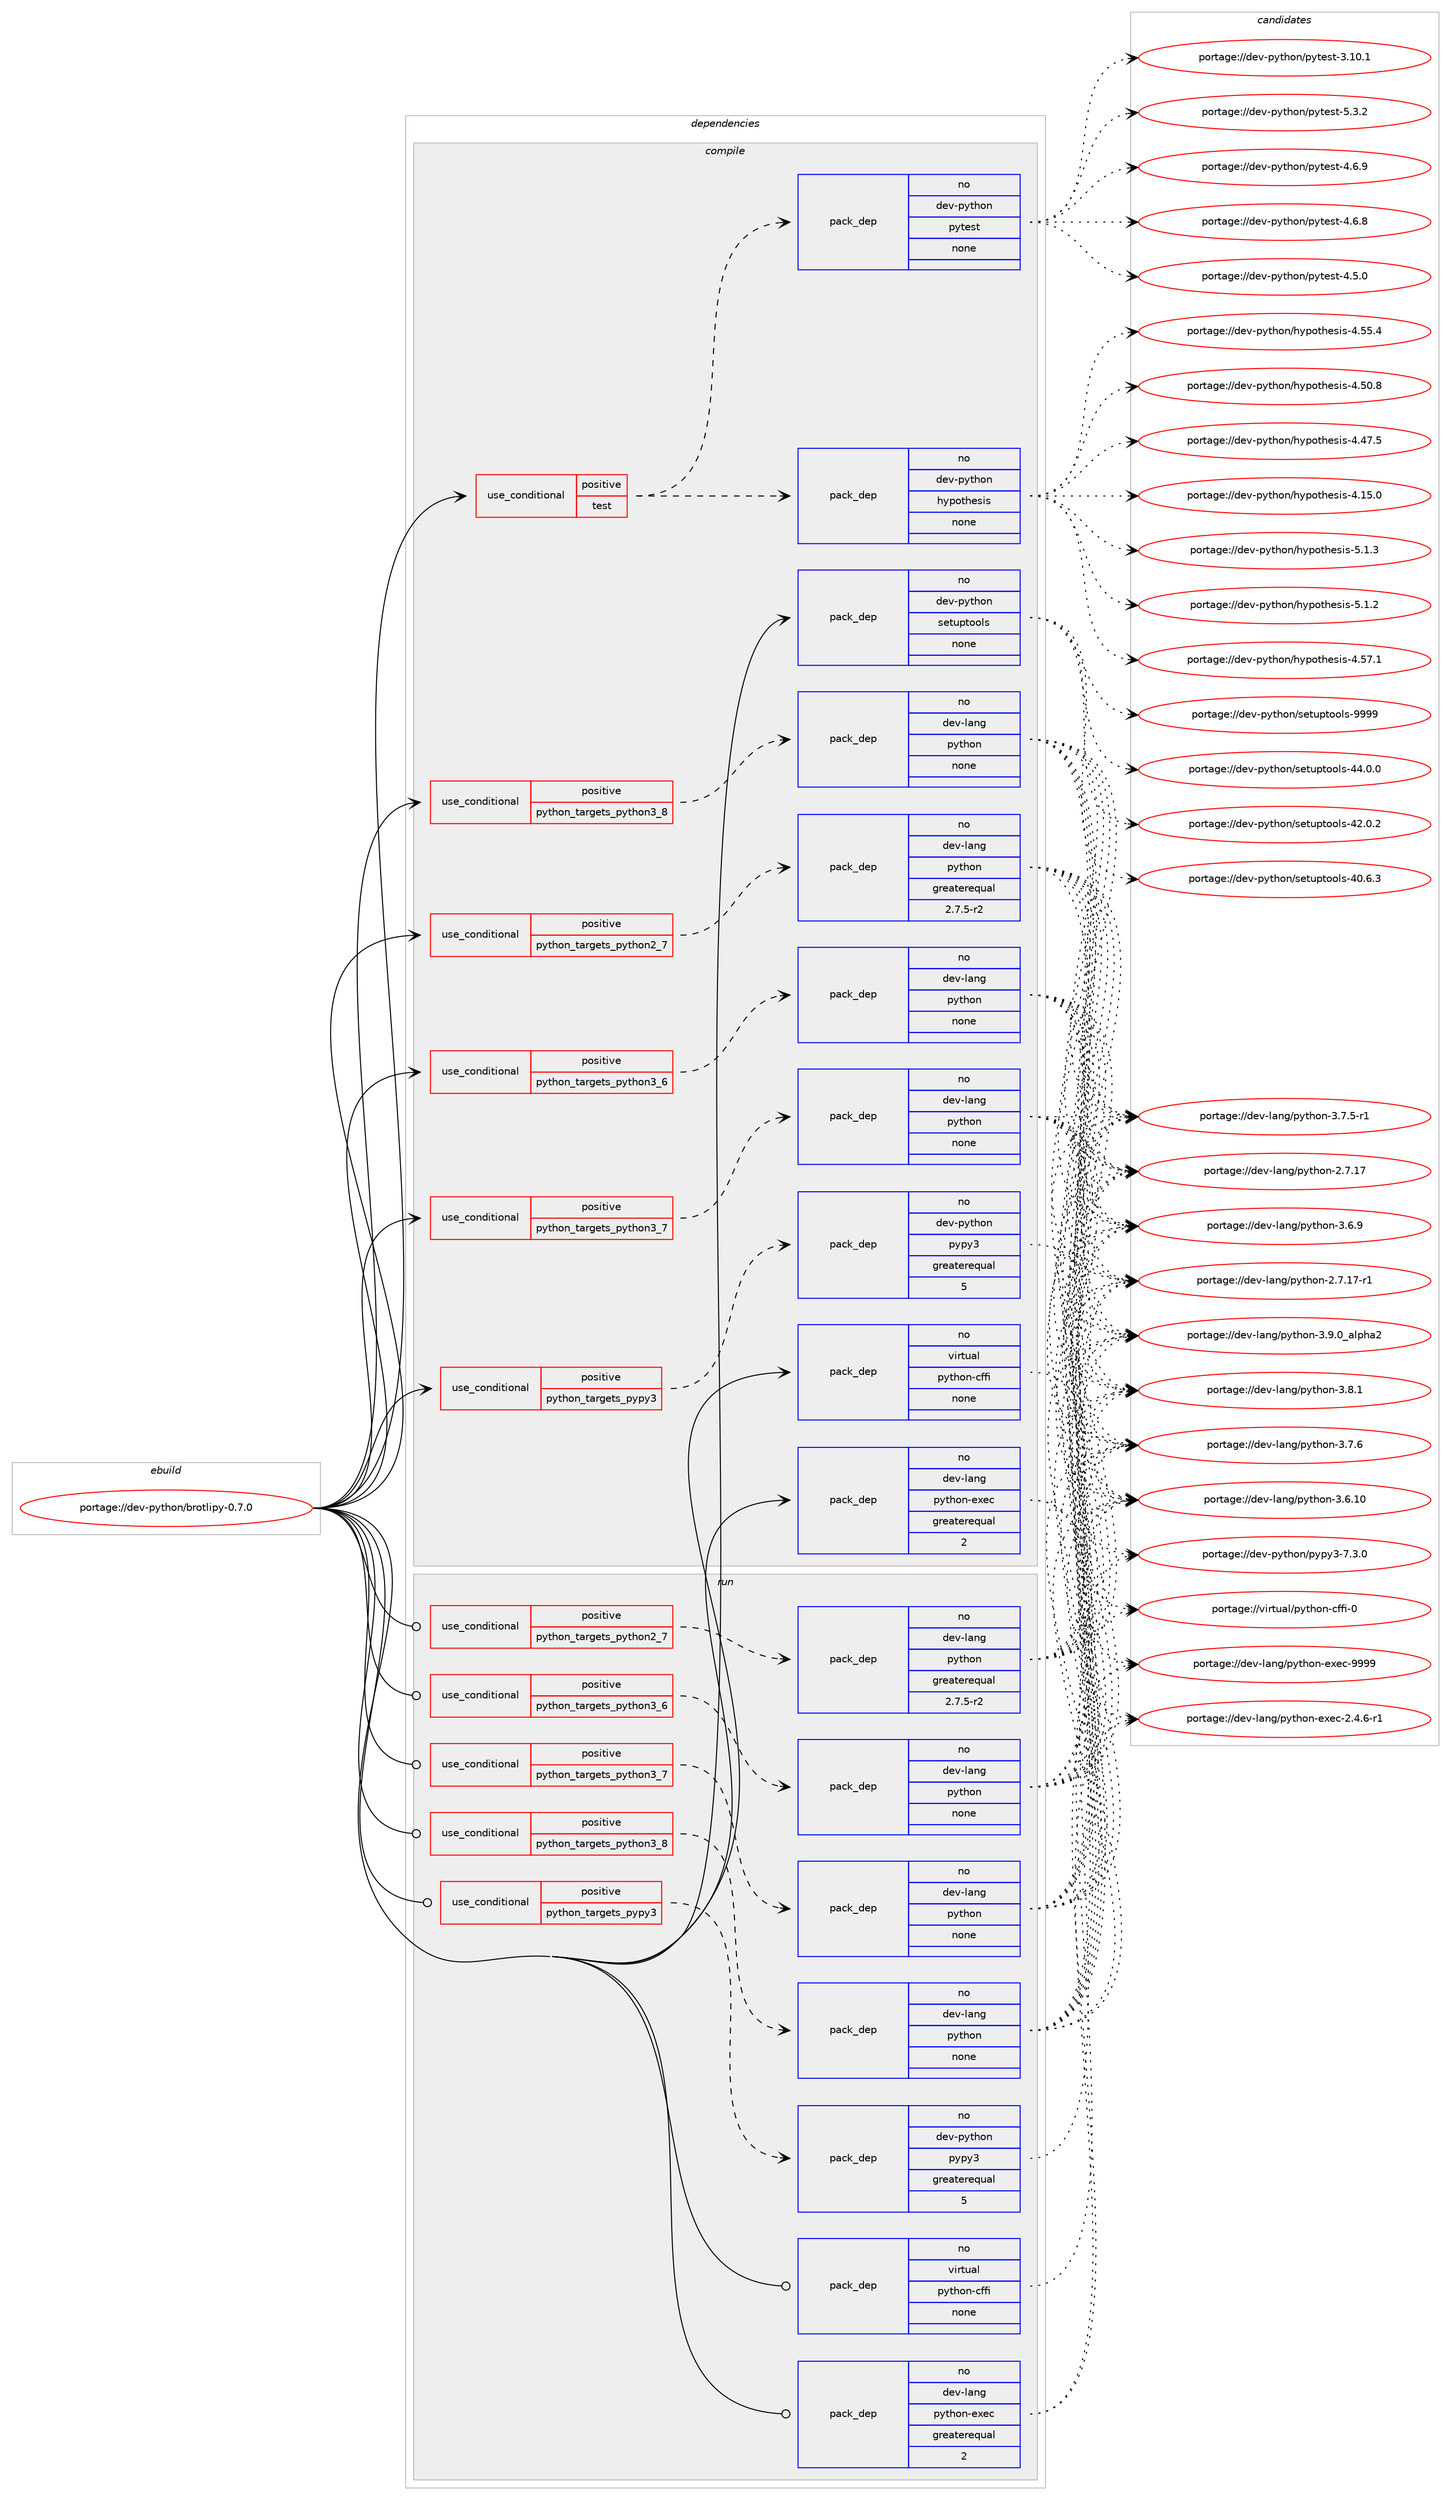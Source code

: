 digraph prolog {

# *************
# Graph options
# *************

newrank=true;
concentrate=true;
compound=true;
graph [rankdir=LR,fontname=Helvetica,fontsize=10,ranksep=1.5];#, ranksep=2.5, nodesep=0.2];
edge  [arrowhead=vee];
node  [fontname=Helvetica,fontsize=10];

# **********
# The ebuild
# **********

subgraph cluster_leftcol {
color=gray;
rank=same;
label=<<i>ebuild</i>>;
id [label="portage://dev-python/brotlipy-0.7.0", color=red, width=4, href="../dev-python/brotlipy-0.7.0.svg"];
}

# ****************
# The dependencies
# ****************

subgraph cluster_midcol {
color=gray;
label=<<i>dependencies</i>>;
subgraph cluster_compile {
fillcolor="#eeeeee";
style=filled;
label=<<i>compile</i>>;
subgraph cond118114 {
dependency468336 [label=<<TABLE BORDER="0" CELLBORDER="1" CELLSPACING="0" CELLPADDING="4"><TR><TD ROWSPAN="3" CELLPADDING="10">use_conditional</TD></TR><TR><TD>positive</TD></TR><TR><TD>python_targets_pypy3</TD></TR></TABLE>>, shape=none, color=red];
subgraph pack345210 {
dependency468337 [label=<<TABLE BORDER="0" CELLBORDER="1" CELLSPACING="0" CELLPADDING="4" WIDTH="220"><TR><TD ROWSPAN="6" CELLPADDING="30">pack_dep</TD></TR><TR><TD WIDTH="110">no</TD></TR><TR><TD>dev-python</TD></TR><TR><TD>pypy3</TD></TR><TR><TD>greaterequal</TD></TR><TR><TD>5</TD></TR></TABLE>>, shape=none, color=blue];
}
dependency468336:e -> dependency468337:w [weight=20,style="dashed",arrowhead="vee"];
}
id:e -> dependency468336:w [weight=20,style="solid",arrowhead="vee"];
subgraph cond118115 {
dependency468338 [label=<<TABLE BORDER="0" CELLBORDER="1" CELLSPACING="0" CELLPADDING="4"><TR><TD ROWSPAN="3" CELLPADDING="10">use_conditional</TD></TR><TR><TD>positive</TD></TR><TR><TD>python_targets_python2_7</TD></TR></TABLE>>, shape=none, color=red];
subgraph pack345211 {
dependency468339 [label=<<TABLE BORDER="0" CELLBORDER="1" CELLSPACING="0" CELLPADDING="4" WIDTH="220"><TR><TD ROWSPAN="6" CELLPADDING="30">pack_dep</TD></TR><TR><TD WIDTH="110">no</TD></TR><TR><TD>dev-lang</TD></TR><TR><TD>python</TD></TR><TR><TD>greaterequal</TD></TR><TR><TD>2.7.5-r2</TD></TR></TABLE>>, shape=none, color=blue];
}
dependency468338:e -> dependency468339:w [weight=20,style="dashed",arrowhead="vee"];
}
id:e -> dependency468338:w [weight=20,style="solid",arrowhead="vee"];
subgraph cond118116 {
dependency468340 [label=<<TABLE BORDER="0" CELLBORDER="1" CELLSPACING="0" CELLPADDING="4"><TR><TD ROWSPAN="3" CELLPADDING="10">use_conditional</TD></TR><TR><TD>positive</TD></TR><TR><TD>python_targets_python3_6</TD></TR></TABLE>>, shape=none, color=red];
subgraph pack345212 {
dependency468341 [label=<<TABLE BORDER="0" CELLBORDER="1" CELLSPACING="0" CELLPADDING="4" WIDTH="220"><TR><TD ROWSPAN="6" CELLPADDING="30">pack_dep</TD></TR><TR><TD WIDTH="110">no</TD></TR><TR><TD>dev-lang</TD></TR><TR><TD>python</TD></TR><TR><TD>none</TD></TR><TR><TD></TD></TR></TABLE>>, shape=none, color=blue];
}
dependency468340:e -> dependency468341:w [weight=20,style="dashed",arrowhead="vee"];
}
id:e -> dependency468340:w [weight=20,style="solid",arrowhead="vee"];
subgraph cond118117 {
dependency468342 [label=<<TABLE BORDER="0" CELLBORDER="1" CELLSPACING="0" CELLPADDING="4"><TR><TD ROWSPAN="3" CELLPADDING="10">use_conditional</TD></TR><TR><TD>positive</TD></TR><TR><TD>python_targets_python3_7</TD></TR></TABLE>>, shape=none, color=red];
subgraph pack345213 {
dependency468343 [label=<<TABLE BORDER="0" CELLBORDER="1" CELLSPACING="0" CELLPADDING="4" WIDTH="220"><TR><TD ROWSPAN="6" CELLPADDING="30">pack_dep</TD></TR><TR><TD WIDTH="110">no</TD></TR><TR><TD>dev-lang</TD></TR><TR><TD>python</TD></TR><TR><TD>none</TD></TR><TR><TD></TD></TR></TABLE>>, shape=none, color=blue];
}
dependency468342:e -> dependency468343:w [weight=20,style="dashed",arrowhead="vee"];
}
id:e -> dependency468342:w [weight=20,style="solid",arrowhead="vee"];
subgraph cond118118 {
dependency468344 [label=<<TABLE BORDER="0" CELLBORDER="1" CELLSPACING="0" CELLPADDING="4"><TR><TD ROWSPAN="3" CELLPADDING="10">use_conditional</TD></TR><TR><TD>positive</TD></TR><TR><TD>python_targets_python3_8</TD></TR></TABLE>>, shape=none, color=red];
subgraph pack345214 {
dependency468345 [label=<<TABLE BORDER="0" CELLBORDER="1" CELLSPACING="0" CELLPADDING="4" WIDTH="220"><TR><TD ROWSPAN="6" CELLPADDING="30">pack_dep</TD></TR><TR><TD WIDTH="110">no</TD></TR><TR><TD>dev-lang</TD></TR><TR><TD>python</TD></TR><TR><TD>none</TD></TR><TR><TD></TD></TR></TABLE>>, shape=none, color=blue];
}
dependency468344:e -> dependency468345:w [weight=20,style="dashed",arrowhead="vee"];
}
id:e -> dependency468344:w [weight=20,style="solid",arrowhead="vee"];
subgraph cond118119 {
dependency468346 [label=<<TABLE BORDER="0" CELLBORDER="1" CELLSPACING="0" CELLPADDING="4"><TR><TD ROWSPAN="3" CELLPADDING="10">use_conditional</TD></TR><TR><TD>positive</TD></TR><TR><TD>test</TD></TR></TABLE>>, shape=none, color=red];
subgraph pack345215 {
dependency468347 [label=<<TABLE BORDER="0" CELLBORDER="1" CELLSPACING="0" CELLPADDING="4" WIDTH="220"><TR><TD ROWSPAN="6" CELLPADDING="30">pack_dep</TD></TR><TR><TD WIDTH="110">no</TD></TR><TR><TD>dev-python</TD></TR><TR><TD>hypothesis</TD></TR><TR><TD>none</TD></TR><TR><TD></TD></TR></TABLE>>, shape=none, color=blue];
}
dependency468346:e -> dependency468347:w [weight=20,style="dashed",arrowhead="vee"];
subgraph pack345216 {
dependency468348 [label=<<TABLE BORDER="0" CELLBORDER="1" CELLSPACING="0" CELLPADDING="4" WIDTH="220"><TR><TD ROWSPAN="6" CELLPADDING="30">pack_dep</TD></TR><TR><TD WIDTH="110">no</TD></TR><TR><TD>dev-python</TD></TR><TR><TD>pytest</TD></TR><TR><TD>none</TD></TR><TR><TD></TD></TR></TABLE>>, shape=none, color=blue];
}
dependency468346:e -> dependency468348:w [weight=20,style="dashed",arrowhead="vee"];
}
id:e -> dependency468346:w [weight=20,style="solid",arrowhead="vee"];
subgraph pack345217 {
dependency468349 [label=<<TABLE BORDER="0" CELLBORDER="1" CELLSPACING="0" CELLPADDING="4" WIDTH="220"><TR><TD ROWSPAN="6" CELLPADDING="30">pack_dep</TD></TR><TR><TD WIDTH="110">no</TD></TR><TR><TD>dev-lang</TD></TR><TR><TD>python-exec</TD></TR><TR><TD>greaterequal</TD></TR><TR><TD>2</TD></TR></TABLE>>, shape=none, color=blue];
}
id:e -> dependency468349:w [weight=20,style="solid",arrowhead="vee"];
subgraph pack345218 {
dependency468350 [label=<<TABLE BORDER="0" CELLBORDER="1" CELLSPACING="0" CELLPADDING="4" WIDTH="220"><TR><TD ROWSPAN="6" CELLPADDING="30">pack_dep</TD></TR><TR><TD WIDTH="110">no</TD></TR><TR><TD>dev-python</TD></TR><TR><TD>setuptools</TD></TR><TR><TD>none</TD></TR><TR><TD></TD></TR></TABLE>>, shape=none, color=blue];
}
id:e -> dependency468350:w [weight=20,style="solid",arrowhead="vee"];
subgraph pack345219 {
dependency468351 [label=<<TABLE BORDER="0" CELLBORDER="1" CELLSPACING="0" CELLPADDING="4" WIDTH="220"><TR><TD ROWSPAN="6" CELLPADDING="30">pack_dep</TD></TR><TR><TD WIDTH="110">no</TD></TR><TR><TD>virtual</TD></TR><TR><TD>python-cffi</TD></TR><TR><TD>none</TD></TR><TR><TD></TD></TR></TABLE>>, shape=none, color=blue];
}
id:e -> dependency468351:w [weight=20,style="solid",arrowhead="vee"];
}
subgraph cluster_compileandrun {
fillcolor="#eeeeee";
style=filled;
label=<<i>compile and run</i>>;
}
subgraph cluster_run {
fillcolor="#eeeeee";
style=filled;
label=<<i>run</i>>;
subgraph cond118120 {
dependency468352 [label=<<TABLE BORDER="0" CELLBORDER="1" CELLSPACING="0" CELLPADDING="4"><TR><TD ROWSPAN="3" CELLPADDING="10">use_conditional</TD></TR><TR><TD>positive</TD></TR><TR><TD>python_targets_pypy3</TD></TR></TABLE>>, shape=none, color=red];
subgraph pack345220 {
dependency468353 [label=<<TABLE BORDER="0" CELLBORDER="1" CELLSPACING="0" CELLPADDING="4" WIDTH="220"><TR><TD ROWSPAN="6" CELLPADDING="30">pack_dep</TD></TR><TR><TD WIDTH="110">no</TD></TR><TR><TD>dev-python</TD></TR><TR><TD>pypy3</TD></TR><TR><TD>greaterequal</TD></TR><TR><TD>5</TD></TR></TABLE>>, shape=none, color=blue];
}
dependency468352:e -> dependency468353:w [weight=20,style="dashed",arrowhead="vee"];
}
id:e -> dependency468352:w [weight=20,style="solid",arrowhead="odot"];
subgraph cond118121 {
dependency468354 [label=<<TABLE BORDER="0" CELLBORDER="1" CELLSPACING="0" CELLPADDING="4"><TR><TD ROWSPAN="3" CELLPADDING="10">use_conditional</TD></TR><TR><TD>positive</TD></TR><TR><TD>python_targets_python2_7</TD></TR></TABLE>>, shape=none, color=red];
subgraph pack345221 {
dependency468355 [label=<<TABLE BORDER="0" CELLBORDER="1" CELLSPACING="0" CELLPADDING="4" WIDTH="220"><TR><TD ROWSPAN="6" CELLPADDING="30">pack_dep</TD></TR><TR><TD WIDTH="110">no</TD></TR><TR><TD>dev-lang</TD></TR><TR><TD>python</TD></TR><TR><TD>greaterequal</TD></TR><TR><TD>2.7.5-r2</TD></TR></TABLE>>, shape=none, color=blue];
}
dependency468354:e -> dependency468355:w [weight=20,style="dashed",arrowhead="vee"];
}
id:e -> dependency468354:w [weight=20,style="solid",arrowhead="odot"];
subgraph cond118122 {
dependency468356 [label=<<TABLE BORDER="0" CELLBORDER="1" CELLSPACING="0" CELLPADDING="4"><TR><TD ROWSPAN="3" CELLPADDING="10">use_conditional</TD></TR><TR><TD>positive</TD></TR><TR><TD>python_targets_python3_6</TD></TR></TABLE>>, shape=none, color=red];
subgraph pack345222 {
dependency468357 [label=<<TABLE BORDER="0" CELLBORDER="1" CELLSPACING="0" CELLPADDING="4" WIDTH="220"><TR><TD ROWSPAN="6" CELLPADDING="30">pack_dep</TD></TR><TR><TD WIDTH="110">no</TD></TR><TR><TD>dev-lang</TD></TR><TR><TD>python</TD></TR><TR><TD>none</TD></TR><TR><TD></TD></TR></TABLE>>, shape=none, color=blue];
}
dependency468356:e -> dependency468357:w [weight=20,style="dashed",arrowhead="vee"];
}
id:e -> dependency468356:w [weight=20,style="solid",arrowhead="odot"];
subgraph cond118123 {
dependency468358 [label=<<TABLE BORDER="0" CELLBORDER="1" CELLSPACING="0" CELLPADDING="4"><TR><TD ROWSPAN="3" CELLPADDING="10">use_conditional</TD></TR><TR><TD>positive</TD></TR><TR><TD>python_targets_python3_7</TD></TR></TABLE>>, shape=none, color=red];
subgraph pack345223 {
dependency468359 [label=<<TABLE BORDER="0" CELLBORDER="1" CELLSPACING="0" CELLPADDING="4" WIDTH="220"><TR><TD ROWSPAN="6" CELLPADDING="30">pack_dep</TD></TR><TR><TD WIDTH="110">no</TD></TR><TR><TD>dev-lang</TD></TR><TR><TD>python</TD></TR><TR><TD>none</TD></TR><TR><TD></TD></TR></TABLE>>, shape=none, color=blue];
}
dependency468358:e -> dependency468359:w [weight=20,style="dashed",arrowhead="vee"];
}
id:e -> dependency468358:w [weight=20,style="solid",arrowhead="odot"];
subgraph cond118124 {
dependency468360 [label=<<TABLE BORDER="0" CELLBORDER="1" CELLSPACING="0" CELLPADDING="4"><TR><TD ROWSPAN="3" CELLPADDING="10">use_conditional</TD></TR><TR><TD>positive</TD></TR><TR><TD>python_targets_python3_8</TD></TR></TABLE>>, shape=none, color=red];
subgraph pack345224 {
dependency468361 [label=<<TABLE BORDER="0" CELLBORDER="1" CELLSPACING="0" CELLPADDING="4" WIDTH="220"><TR><TD ROWSPAN="6" CELLPADDING="30">pack_dep</TD></TR><TR><TD WIDTH="110">no</TD></TR><TR><TD>dev-lang</TD></TR><TR><TD>python</TD></TR><TR><TD>none</TD></TR><TR><TD></TD></TR></TABLE>>, shape=none, color=blue];
}
dependency468360:e -> dependency468361:w [weight=20,style="dashed",arrowhead="vee"];
}
id:e -> dependency468360:w [weight=20,style="solid",arrowhead="odot"];
subgraph pack345225 {
dependency468362 [label=<<TABLE BORDER="0" CELLBORDER="1" CELLSPACING="0" CELLPADDING="4" WIDTH="220"><TR><TD ROWSPAN="6" CELLPADDING="30">pack_dep</TD></TR><TR><TD WIDTH="110">no</TD></TR><TR><TD>dev-lang</TD></TR><TR><TD>python-exec</TD></TR><TR><TD>greaterequal</TD></TR><TR><TD>2</TD></TR></TABLE>>, shape=none, color=blue];
}
id:e -> dependency468362:w [weight=20,style="solid",arrowhead="odot"];
subgraph pack345226 {
dependency468363 [label=<<TABLE BORDER="0" CELLBORDER="1" CELLSPACING="0" CELLPADDING="4" WIDTH="220"><TR><TD ROWSPAN="6" CELLPADDING="30">pack_dep</TD></TR><TR><TD WIDTH="110">no</TD></TR><TR><TD>virtual</TD></TR><TR><TD>python-cffi</TD></TR><TR><TD>none</TD></TR><TR><TD></TD></TR></TABLE>>, shape=none, color=blue];
}
id:e -> dependency468363:w [weight=20,style="solid",arrowhead="odot"];
}
}

# **************
# The candidates
# **************

subgraph cluster_choices {
rank=same;
color=gray;
label=<<i>candidates</i>>;

subgraph choice345210 {
color=black;
nodesep=1;
choice100101118451121211161041111104711212111212151455546514648 [label="portage://dev-python/pypy3-7.3.0", color=red, width=4,href="../dev-python/pypy3-7.3.0.svg"];
dependency468337:e -> choice100101118451121211161041111104711212111212151455546514648:w [style=dotted,weight="100"];
}
subgraph choice345211 {
color=black;
nodesep=1;
choice10010111845108971101034711212111610411111045514657464895971081121049750 [label="portage://dev-lang/python-3.9.0_alpha2", color=red, width=4,href="../dev-lang/python-3.9.0_alpha2.svg"];
choice100101118451089711010347112121116104111110455146564649 [label="portage://dev-lang/python-3.8.1", color=red, width=4,href="../dev-lang/python-3.8.1.svg"];
choice100101118451089711010347112121116104111110455146554654 [label="portage://dev-lang/python-3.7.6", color=red, width=4,href="../dev-lang/python-3.7.6.svg"];
choice1001011184510897110103471121211161041111104551465546534511449 [label="portage://dev-lang/python-3.7.5-r1", color=red, width=4,href="../dev-lang/python-3.7.5-r1.svg"];
choice100101118451089711010347112121116104111110455146544657 [label="portage://dev-lang/python-3.6.9", color=red, width=4,href="../dev-lang/python-3.6.9.svg"];
choice10010111845108971101034711212111610411111045514654464948 [label="portage://dev-lang/python-3.6.10", color=red, width=4,href="../dev-lang/python-3.6.10.svg"];
choice100101118451089711010347112121116104111110455046554649554511449 [label="portage://dev-lang/python-2.7.17-r1", color=red, width=4,href="../dev-lang/python-2.7.17-r1.svg"];
choice10010111845108971101034711212111610411111045504655464955 [label="portage://dev-lang/python-2.7.17", color=red, width=4,href="../dev-lang/python-2.7.17.svg"];
dependency468339:e -> choice10010111845108971101034711212111610411111045514657464895971081121049750:w [style=dotted,weight="100"];
dependency468339:e -> choice100101118451089711010347112121116104111110455146564649:w [style=dotted,weight="100"];
dependency468339:e -> choice100101118451089711010347112121116104111110455146554654:w [style=dotted,weight="100"];
dependency468339:e -> choice1001011184510897110103471121211161041111104551465546534511449:w [style=dotted,weight="100"];
dependency468339:e -> choice100101118451089711010347112121116104111110455146544657:w [style=dotted,weight="100"];
dependency468339:e -> choice10010111845108971101034711212111610411111045514654464948:w [style=dotted,weight="100"];
dependency468339:e -> choice100101118451089711010347112121116104111110455046554649554511449:w [style=dotted,weight="100"];
dependency468339:e -> choice10010111845108971101034711212111610411111045504655464955:w [style=dotted,weight="100"];
}
subgraph choice345212 {
color=black;
nodesep=1;
choice10010111845108971101034711212111610411111045514657464895971081121049750 [label="portage://dev-lang/python-3.9.0_alpha2", color=red, width=4,href="../dev-lang/python-3.9.0_alpha2.svg"];
choice100101118451089711010347112121116104111110455146564649 [label="portage://dev-lang/python-3.8.1", color=red, width=4,href="../dev-lang/python-3.8.1.svg"];
choice100101118451089711010347112121116104111110455146554654 [label="portage://dev-lang/python-3.7.6", color=red, width=4,href="../dev-lang/python-3.7.6.svg"];
choice1001011184510897110103471121211161041111104551465546534511449 [label="portage://dev-lang/python-3.7.5-r1", color=red, width=4,href="../dev-lang/python-3.7.5-r1.svg"];
choice100101118451089711010347112121116104111110455146544657 [label="portage://dev-lang/python-3.6.9", color=red, width=4,href="../dev-lang/python-3.6.9.svg"];
choice10010111845108971101034711212111610411111045514654464948 [label="portage://dev-lang/python-3.6.10", color=red, width=4,href="../dev-lang/python-3.6.10.svg"];
choice100101118451089711010347112121116104111110455046554649554511449 [label="portage://dev-lang/python-2.7.17-r1", color=red, width=4,href="../dev-lang/python-2.7.17-r1.svg"];
choice10010111845108971101034711212111610411111045504655464955 [label="portage://dev-lang/python-2.7.17", color=red, width=4,href="../dev-lang/python-2.7.17.svg"];
dependency468341:e -> choice10010111845108971101034711212111610411111045514657464895971081121049750:w [style=dotted,weight="100"];
dependency468341:e -> choice100101118451089711010347112121116104111110455146564649:w [style=dotted,weight="100"];
dependency468341:e -> choice100101118451089711010347112121116104111110455146554654:w [style=dotted,weight="100"];
dependency468341:e -> choice1001011184510897110103471121211161041111104551465546534511449:w [style=dotted,weight="100"];
dependency468341:e -> choice100101118451089711010347112121116104111110455146544657:w [style=dotted,weight="100"];
dependency468341:e -> choice10010111845108971101034711212111610411111045514654464948:w [style=dotted,weight="100"];
dependency468341:e -> choice100101118451089711010347112121116104111110455046554649554511449:w [style=dotted,weight="100"];
dependency468341:e -> choice10010111845108971101034711212111610411111045504655464955:w [style=dotted,weight="100"];
}
subgraph choice345213 {
color=black;
nodesep=1;
choice10010111845108971101034711212111610411111045514657464895971081121049750 [label="portage://dev-lang/python-3.9.0_alpha2", color=red, width=4,href="../dev-lang/python-3.9.0_alpha2.svg"];
choice100101118451089711010347112121116104111110455146564649 [label="portage://dev-lang/python-3.8.1", color=red, width=4,href="../dev-lang/python-3.8.1.svg"];
choice100101118451089711010347112121116104111110455146554654 [label="portage://dev-lang/python-3.7.6", color=red, width=4,href="../dev-lang/python-3.7.6.svg"];
choice1001011184510897110103471121211161041111104551465546534511449 [label="portage://dev-lang/python-3.7.5-r1", color=red, width=4,href="../dev-lang/python-3.7.5-r1.svg"];
choice100101118451089711010347112121116104111110455146544657 [label="portage://dev-lang/python-3.6.9", color=red, width=4,href="../dev-lang/python-3.6.9.svg"];
choice10010111845108971101034711212111610411111045514654464948 [label="portage://dev-lang/python-3.6.10", color=red, width=4,href="../dev-lang/python-3.6.10.svg"];
choice100101118451089711010347112121116104111110455046554649554511449 [label="portage://dev-lang/python-2.7.17-r1", color=red, width=4,href="../dev-lang/python-2.7.17-r1.svg"];
choice10010111845108971101034711212111610411111045504655464955 [label="portage://dev-lang/python-2.7.17", color=red, width=4,href="../dev-lang/python-2.7.17.svg"];
dependency468343:e -> choice10010111845108971101034711212111610411111045514657464895971081121049750:w [style=dotted,weight="100"];
dependency468343:e -> choice100101118451089711010347112121116104111110455146564649:w [style=dotted,weight="100"];
dependency468343:e -> choice100101118451089711010347112121116104111110455146554654:w [style=dotted,weight="100"];
dependency468343:e -> choice1001011184510897110103471121211161041111104551465546534511449:w [style=dotted,weight="100"];
dependency468343:e -> choice100101118451089711010347112121116104111110455146544657:w [style=dotted,weight="100"];
dependency468343:e -> choice10010111845108971101034711212111610411111045514654464948:w [style=dotted,weight="100"];
dependency468343:e -> choice100101118451089711010347112121116104111110455046554649554511449:w [style=dotted,weight="100"];
dependency468343:e -> choice10010111845108971101034711212111610411111045504655464955:w [style=dotted,weight="100"];
}
subgraph choice345214 {
color=black;
nodesep=1;
choice10010111845108971101034711212111610411111045514657464895971081121049750 [label="portage://dev-lang/python-3.9.0_alpha2", color=red, width=4,href="../dev-lang/python-3.9.0_alpha2.svg"];
choice100101118451089711010347112121116104111110455146564649 [label="portage://dev-lang/python-3.8.1", color=red, width=4,href="../dev-lang/python-3.8.1.svg"];
choice100101118451089711010347112121116104111110455146554654 [label="portage://dev-lang/python-3.7.6", color=red, width=4,href="../dev-lang/python-3.7.6.svg"];
choice1001011184510897110103471121211161041111104551465546534511449 [label="portage://dev-lang/python-3.7.5-r1", color=red, width=4,href="../dev-lang/python-3.7.5-r1.svg"];
choice100101118451089711010347112121116104111110455146544657 [label="portage://dev-lang/python-3.6.9", color=red, width=4,href="../dev-lang/python-3.6.9.svg"];
choice10010111845108971101034711212111610411111045514654464948 [label="portage://dev-lang/python-3.6.10", color=red, width=4,href="../dev-lang/python-3.6.10.svg"];
choice100101118451089711010347112121116104111110455046554649554511449 [label="portage://dev-lang/python-2.7.17-r1", color=red, width=4,href="../dev-lang/python-2.7.17-r1.svg"];
choice10010111845108971101034711212111610411111045504655464955 [label="portage://dev-lang/python-2.7.17", color=red, width=4,href="../dev-lang/python-2.7.17.svg"];
dependency468345:e -> choice10010111845108971101034711212111610411111045514657464895971081121049750:w [style=dotted,weight="100"];
dependency468345:e -> choice100101118451089711010347112121116104111110455146564649:w [style=dotted,weight="100"];
dependency468345:e -> choice100101118451089711010347112121116104111110455146554654:w [style=dotted,weight="100"];
dependency468345:e -> choice1001011184510897110103471121211161041111104551465546534511449:w [style=dotted,weight="100"];
dependency468345:e -> choice100101118451089711010347112121116104111110455146544657:w [style=dotted,weight="100"];
dependency468345:e -> choice10010111845108971101034711212111610411111045514654464948:w [style=dotted,weight="100"];
dependency468345:e -> choice100101118451089711010347112121116104111110455046554649554511449:w [style=dotted,weight="100"];
dependency468345:e -> choice10010111845108971101034711212111610411111045504655464955:w [style=dotted,weight="100"];
}
subgraph choice345215 {
color=black;
nodesep=1;
choice1001011184511212111610411111047104121112111116104101115105115455346494651 [label="portage://dev-python/hypothesis-5.1.3", color=red, width=4,href="../dev-python/hypothesis-5.1.3.svg"];
choice1001011184511212111610411111047104121112111116104101115105115455346494650 [label="portage://dev-python/hypothesis-5.1.2", color=red, width=4,href="../dev-python/hypothesis-5.1.2.svg"];
choice100101118451121211161041111104710412111211111610410111510511545524653554649 [label="portage://dev-python/hypothesis-4.57.1", color=red, width=4,href="../dev-python/hypothesis-4.57.1.svg"];
choice100101118451121211161041111104710412111211111610410111510511545524653534652 [label="portage://dev-python/hypothesis-4.55.4", color=red, width=4,href="../dev-python/hypothesis-4.55.4.svg"];
choice100101118451121211161041111104710412111211111610410111510511545524653484656 [label="portage://dev-python/hypothesis-4.50.8", color=red, width=4,href="../dev-python/hypothesis-4.50.8.svg"];
choice100101118451121211161041111104710412111211111610410111510511545524652554653 [label="portage://dev-python/hypothesis-4.47.5", color=red, width=4,href="../dev-python/hypothesis-4.47.5.svg"];
choice100101118451121211161041111104710412111211111610410111510511545524649534648 [label="portage://dev-python/hypothesis-4.15.0", color=red, width=4,href="../dev-python/hypothesis-4.15.0.svg"];
dependency468347:e -> choice1001011184511212111610411111047104121112111116104101115105115455346494651:w [style=dotted,weight="100"];
dependency468347:e -> choice1001011184511212111610411111047104121112111116104101115105115455346494650:w [style=dotted,weight="100"];
dependency468347:e -> choice100101118451121211161041111104710412111211111610410111510511545524653554649:w [style=dotted,weight="100"];
dependency468347:e -> choice100101118451121211161041111104710412111211111610410111510511545524653534652:w [style=dotted,weight="100"];
dependency468347:e -> choice100101118451121211161041111104710412111211111610410111510511545524653484656:w [style=dotted,weight="100"];
dependency468347:e -> choice100101118451121211161041111104710412111211111610410111510511545524652554653:w [style=dotted,weight="100"];
dependency468347:e -> choice100101118451121211161041111104710412111211111610410111510511545524649534648:w [style=dotted,weight="100"];
}
subgraph choice345216 {
color=black;
nodesep=1;
choice1001011184511212111610411111047112121116101115116455346514650 [label="portage://dev-python/pytest-5.3.2", color=red, width=4,href="../dev-python/pytest-5.3.2.svg"];
choice1001011184511212111610411111047112121116101115116455246544657 [label="portage://dev-python/pytest-4.6.9", color=red, width=4,href="../dev-python/pytest-4.6.9.svg"];
choice1001011184511212111610411111047112121116101115116455246544656 [label="portage://dev-python/pytest-4.6.8", color=red, width=4,href="../dev-python/pytest-4.6.8.svg"];
choice1001011184511212111610411111047112121116101115116455246534648 [label="portage://dev-python/pytest-4.5.0", color=red, width=4,href="../dev-python/pytest-4.5.0.svg"];
choice100101118451121211161041111104711212111610111511645514649484649 [label="portage://dev-python/pytest-3.10.1", color=red, width=4,href="../dev-python/pytest-3.10.1.svg"];
dependency468348:e -> choice1001011184511212111610411111047112121116101115116455346514650:w [style=dotted,weight="100"];
dependency468348:e -> choice1001011184511212111610411111047112121116101115116455246544657:w [style=dotted,weight="100"];
dependency468348:e -> choice1001011184511212111610411111047112121116101115116455246544656:w [style=dotted,weight="100"];
dependency468348:e -> choice1001011184511212111610411111047112121116101115116455246534648:w [style=dotted,weight="100"];
dependency468348:e -> choice100101118451121211161041111104711212111610111511645514649484649:w [style=dotted,weight="100"];
}
subgraph choice345217 {
color=black;
nodesep=1;
choice10010111845108971101034711212111610411111045101120101994557575757 [label="portage://dev-lang/python-exec-9999", color=red, width=4,href="../dev-lang/python-exec-9999.svg"];
choice10010111845108971101034711212111610411111045101120101994550465246544511449 [label="portage://dev-lang/python-exec-2.4.6-r1", color=red, width=4,href="../dev-lang/python-exec-2.4.6-r1.svg"];
dependency468349:e -> choice10010111845108971101034711212111610411111045101120101994557575757:w [style=dotted,weight="100"];
dependency468349:e -> choice10010111845108971101034711212111610411111045101120101994550465246544511449:w [style=dotted,weight="100"];
}
subgraph choice345218 {
color=black;
nodesep=1;
choice10010111845112121116104111110471151011161171121161111111081154557575757 [label="portage://dev-python/setuptools-9999", color=red, width=4,href="../dev-python/setuptools-9999.svg"];
choice100101118451121211161041111104711510111611711211611111110811545525246484648 [label="portage://dev-python/setuptools-44.0.0", color=red, width=4,href="../dev-python/setuptools-44.0.0.svg"];
choice100101118451121211161041111104711510111611711211611111110811545525046484650 [label="portage://dev-python/setuptools-42.0.2", color=red, width=4,href="../dev-python/setuptools-42.0.2.svg"];
choice100101118451121211161041111104711510111611711211611111110811545524846544651 [label="portage://dev-python/setuptools-40.6.3", color=red, width=4,href="../dev-python/setuptools-40.6.3.svg"];
dependency468350:e -> choice10010111845112121116104111110471151011161171121161111111081154557575757:w [style=dotted,weight="100"];
dependency468350:e -> choice100101118451121211161041111104711510111611711211611111110811545525246484648:w [style=dotted,weight="100"];
dependency468350:e -> choice100101118451121211161041111104711510111611711211611111110811545525046484650:w [style=dotted,weight="100"];
dependency468350:e -> choice100101118451121211161041111104711510111611711211611111110811545524846544651:w [style=dotted,weight="100"];
}
subgraph choice345219 {
color=black;
nodesep=1;
choice118105114116117971084711212111610411111045991021021054548 [label="portage://virtual/python-cffi-0", color=red, width=4,href="../virtual/python-cffi-0.svg"];
dependency468351:e -> choice118105114116117971084711212111610411111045991021021054548:w [style=dotted,weight="100"];
}
subgraph choice345220 {
color=black;
nodesep=1;
choice100101118451121211161041111104711212111212151455546514648 [label="portage://dev-python/pypy3-7.3.0", color=red, width=4,href="../dev-python/pypy3-7.3.0.svg"];
dependency468353:e -> choice100101118451121211161041111104711212111212151455546514648:w [style=dotted,weight="100"];
}
subgraph choice345221 {
color=black;
nodesep=1;
choice10010111845108971101034711212111610411111045514657464895971081121049750 [label="portage://dev-lang/python-3.9.0_alpha2", color=red, width=4,href="../dev-lang/python-3.9.0_alpha2.svg"];
choice100101118451089711010347112121116104111110455146564649 [label="portage://dev-lang/python-3.8.1", color=red, width=4,href="../dev-lang/python-3.8.1.svg"];
choice100101118451089711010347112121116104111110455146554654 [label="portage://dev-lang/python-3.7.6", color=red, width=4,href="../dev-lang/python-3.7.6.svg"];
choice1001011184510897110103471121211161041111104551465546534511449 [label="portage://dev-lang/python-3.7.5-r1", color=red, width=4,href="../dev-lang/python-3.7.5-r1.svg"];
choice100101118451089711010347112121116104111110455146544657 [label="portage://dev-lang/python-3.6.9", color=red, width=4,href="../dev-lang/python-3.6.9.svg"];
choice10010111845108971101034711212111610411111045514654464948 [label="portage://dev-lang/python-3.6.10", color=red, width=4,href="../dev-lang/python-3.6.10.svg"];
choice100101118451089711010347112121116104111110455046554649554511449 [label="portage://dev-lang/python-2.7.17-r1", color=red, width=4,href="../dev-lang/python-2.7.17-r1.svg"];
choice10010111845108971101034711212111610411111045504655464955 [label="portage://dev-lang/python-2.7.17", color=red, width=4,href="../dev-lang/python-2.7.17.svg"];
dependency468355:e -> choice10010111845108971101034711212111610411111045514657464895971081121049750:w [style=dotted,weight="100"];
dependency468355:e -> choice100101118451089711010347112121116104111110455146564649:w [style=dotted,weight="100"];
dependency468355:e -> choice100101118451089711010347112121116104111110455146554654:w [style=dotted,weight="100"];
dependency468355:e -> choice1001011184510897110103471121211161041111104551465546534511449:w [style=dotted,weight="100"];
dependency468355:e -> choice100101118451089711010347112121116104111110455146544657:w [style=dotted,weight="100"];
dependency468355:e -> choice10010111845108971101034711212111610411111045514654464948:w [style=dotted,weight="100"];
dependency468355:e -> choice100101118451089711010347112121116104111110455046554649554511449:w [style=dotted,weight="100"];
dependency468355:e -> choice10010111845108971101034711212111610411111045504655464955:w [style=dotted,weight="100"];
}
subgraph choice345222 {
color=black;
nodesep=1;
choice10010111845108971101034711212111610411111045514657464895971081121049750 [label="portage://dev-lang/python-3.9.0_alpha2", color=red, width=4,href="../dev-lang/python-3.9.0_alpha2.svg"];
choice100101118451089711010347112121116104111110455146564649 [label="portage://dev-lang/python-3.8.1", color=red, width=4,href="../dev-lang/python-3.8.1.svg"];
choice100101118451089711010347112121116104111110455146554654 [label="portage://dev-lang/python-3.7.6", color=red, width=4,href="../dev-lang/python-3.7.6.svg"];
choice1001011184510897110103471121211161041111104551465546534511449 [label="portage://dev-lang/python-3.7.5-r1", color=red, width=4,href="../dev-lang/python-3.7.5-r1.svg"];
choice100101118451089711010347112121116104111110455146544657 [label="portage://dev-lang/python-3.6.9", color=red, width=4,href="../dev-lang/python-3.6.9.svg"];
choice10010111845108971101034711212111610411111045514654464948 [label="portage://dev-lang/python-3.6.10", color=red, width=4,href="../dev-lang/python-3.6.10.svg"];
choice100101118451089711010347112121116104111110455046554649554511449 [label="portage://dev-lang/python-2.7.17-r1", color=red, width=4,href="../dev-lang/python-2.7.17-r1.svg"];
choice10010111845108971101034711212111610411111045504655464955 [label="portage://dev-lang/python-2.7.17", color=red, width=4,href="../dev-lang/python-2.7.17.svg"];
dependency468357:e -> choice10010111845108971101034711212111610411111045514657464895971081121049750:w [style=dotted,weight="100"];
dependency468357:e -> choice100101118451089711010347112121116104111110455146564649:w [style=dotted,weight="100"];
dependency468357:e -> choice100101118451089711010347112121116104111110455146554654:w [style=dotted,weight="100"];
dependency468357:e -> choice1001011184510897110103471121211161041111104551465546534511449:w [style=dotted,weight="100"];
dependency468357:e -> choice100101118451089711010347112121116104111110455146544657:w [style=dotted,weight="100"];
dependency468357:e -> choice10010111845108971101034711212111610411111045514654464948:w [style=dotted,weight="100"];
dependency468357:e -> choice100101118451089711010347112121116104111110455046554649554511449:w [style=dotted,weight="100"];
dependency468357:e -> choice10010111845108971101034711212111610411111045504655464955:w [style=dotted,weight="100"];
}
subgraph choice345223 {
color=black;
nodesep=1;
choice10010111845108971101034711212111610411111045514657464895971081121049750 [label="portage://dev-lang/python-3.9.0_alpha2", color=red, width=4,href="../dev-lang/python-3.9.0_alpha2.svg"];
choice100101118451089711010347112121116104111110455146564649 [label="portage://dev-lang/python-3.8.1", color=red, width=4,href="../dev-lang/python-3.8.1.svg"];
choice100101118451089711010347112121116104111110455146554654 [label="portage://dev-lang/python-3.7.6", color=red, width=4,href="../dev-lang/python-3.7.6.svg"];
choice1001011184510897110103471121211161041111104551465546534511449 [label="portage://dev-lang/python-3.7.5-r1", color=red, width=4,href="../dev-lang/python-3.7.5-r1.svg"];
choice100101118451089711010347112121116104111110455146544657 [label="portage://dev-lang/python-3.6.9", color=red, width=4,href="../dev-lang/python-3.6.9.svg"];
choice10010111845108971101034711212111610411111045514654464948 [label="portage://dev-lang/python-3.6.10", color=red, width=4,href="../dev-lang/python-3.6.10.svg"];
choice100101118451089711010347112121116104111110455046554649554511449 [label="portage://dev-lang/python-2.7.17-r1", color=red, width=4,href="../dev-lang/python-2.7.17-r1.svg"];
choice10010111845108971101034711212111610411111045504655464955 [label="portage://dev-lang/python-2.7.17", color=red, width=4,href="../dev-lang/python-2.7.17.svg"];
dependency468359:e -> choice10010111845108971101034711212111610411111045514657464895971081121049750:w [style=dotted,weight="100"];
dependency468359:e -> choice100101118451089711010347112121116104111110455146564649:w [style=dotted,weight="100"];
dependency468359:e -> choice100101118451089711010347112121116104111110455146554654:w [style=dotted,weight="100"];
dependency468359:e -> choice1001011184510897110103471121211161041111104551465546534511449:w [style=dotted,weight="100"];
dependency468359:e -> choice100101118451089711010347112121116104111110455146544657:w [style=dotted,weight="100"];
dependency468359:e -> choice10010111845108971101034711212111610411111045514654464948:w [style=dotted,weight="100"];
dependency468359:e -> choice100101118451089711010347112121116104111110455046554649554511449:w [style=dotted,weight="100"];
dependency468359:e -> choice10010111845108971101034711212111610411111045504655464955:w [style=dotted,weight="100"];
}
subgraph choice345224 {
color=black;
nodesep=1;
choice10010111845108971101034711212111610411111045514657464895971081121049750 [label="portage://dev-lang/python-3.9.0_alpha2", color=red, width=4,href="../dev-lang/python-3.9.0_alpha2.svg"];
choice100101118451089711010347112121116104111110455146564649 [label="portage://dev-lang/python-3.8.1", color=red, width=4,href="../dev-lang/python-3.8.1.svg"];
choice100101118451089711010347112121116104111110455146554654 [label="portage://dev-lang/python-3.7.6", color=red, width=4,href="../dev-lang/python-3.7.6.svg"];
choice1001011184510897110103471121211161041111104551465546534511449 [label="portage://dev-lang/python-3.7.5-r1", color=red, width=4,href="../dev-lang/python-3.7.5-r1.svg"];
choice100101118451089711010347112121116104111110455146544657 [label="portage://dev-lang/python-3.6.9", color=red, width=4,href="../dev-lang/python-3.6.9.svg"];
choice10010111845108971101034711212111610411111045514654464948 [label="portage://dev-lang/python-3.6.10", color=red, width=4,href="../dev-lang/python-3.6.10.svg"];
choice100101118451089711010347112121116104111110455046554649554511449 [label="portage://dev-lang/python-2.7.17-r1", color=red, width=4,href="../dev-lang/python-2.7.17-r1.svg"];
choice10010111845108971101034711212111610411111045504655464955 [label="portage://dev-lang/python-2.7.17", color=red, width=4,href="../dev-lang/python-2.7.17.svg"];
dependency468361:e -> choice10010111845108971101034711212111610411111045514657464895971081121049750:w [style=dotted,weight="100"];
dependency468361:e -> choice100101118451089711010347112121116104111110455146564649:w [style=dotted,weight="100"];
dependency468361:e -> choice100101118451089711010347112121116104111110455146554654:w [style=dotted,weight="100"];
dependency468361:e -> choice1001011184510897110103471121211161041111104551465546534511449:w [style=dotted,weight="100"];
dependency468361:e -> choice100101118451089711010347112121116104111110455146544657:w [style=dotted,weight="100"];
dependency468361:e -> choice10010111845108971101034711212111610411111045514654464948:w [style=dotted,weight="100"];
dependency468361:e -> choice100101118451089711010347112121116104111110455046554649554511449:w [style=dotted,weight="100"];
dependency468361:e -> choice10010111845108971101034711212111610411111045504655464955:w [style=dotted,weight="100"];
}
subgraph choice345225 {
color=black;
nodesep=1;
choice10010111845108971101034711212111610411111045101120101994557575757 [label="portage://dev-lang/python-exec-9999", color=red, width=4,href="../dev-lang/python-exec-9999.svg"];
choice10010111845108971101034711212111610411111045101120101994550465246544511449 [label="portage://dev-lang/python-exec-2.4.6-r1", color=red, width=4,href="../dev-lang/python-exec-2.4.6-r1.svg"];
dependency468362:e -> choice10010111845108971101034711212111610411111045101120101994557575757:w [style=dotted,weight="100"];
dependency468362:e -> choice10010111845108971101034711212111610411111045101120101994550465246544511449:w [style=dotted,weight="100"];
}
subgraph choice345226 {
color=black;
nodesep=1;
choice118105114116117971084711212111610411111045991021021054548 [label="portage://virtual/python-cffi-0", color=red, width=4,href="../virtual/python-cffi-0.svg"];
dependency468363:e -> choice118105114116117971084711212111610411111045991021021054548:w [style=dotted,weight="100"];
}
}

}
